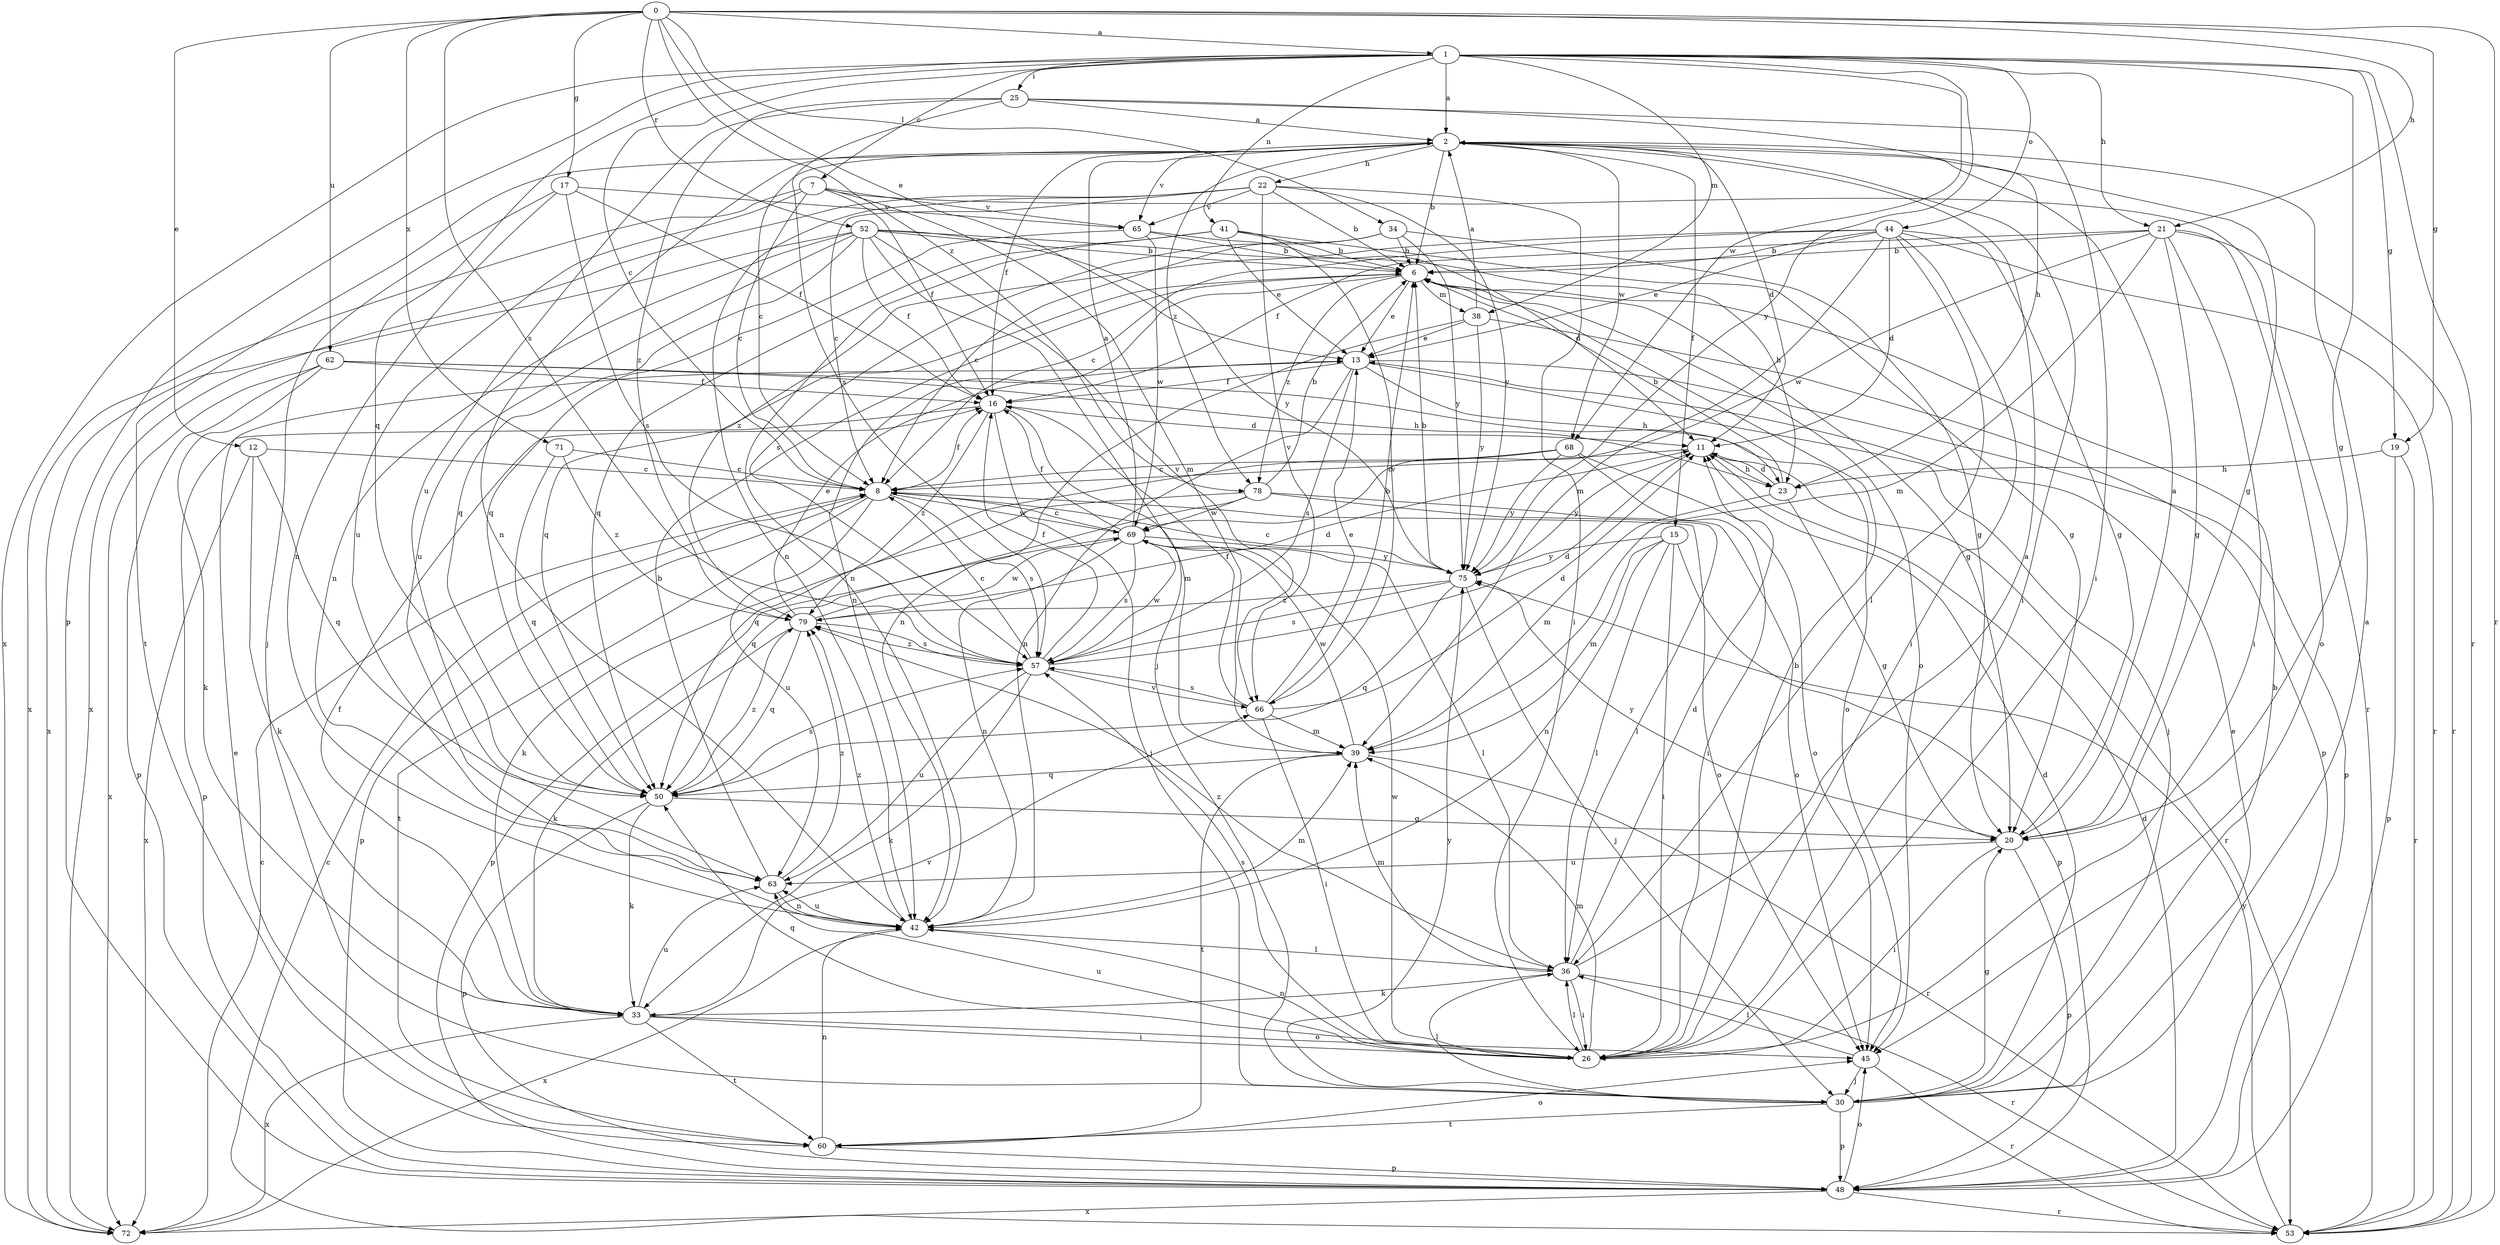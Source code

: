strict digraph  {
0;
1;
2;
6;
7;
8;
11;
12;
13;
15;
16;
17;
19;
20;
21;
22;
23;
25;
26;
30;
33;
34;
36;
38;
39;
41;
42;
44;
45;
48;
50;
52;
53;
57;
60;
62;
63;
65;
66;
68;
69;
71;
72;
75;
78;
79;
0 -> 1  [label=a];
0 -> 12  [label=e];
0 -> 13  [label=e];
0 -> 17  [label=g];
0 -> 19  [label=g];
0 -> 21  [label=h];
0 -> 34  [label=l];
0 -> 52  [label=r];
0 -> 53  [label=r];
0 -> 57  [label=s];
0 -> 62  [label=u];
0 -> 71  [label=x];
0 -> 78  [label=z];
1 -> 2  [label=a];
1 -> 7  [label=c];
1 -> 8  [label=c];
1 -> 19  [label=g];
1 -> 20  [label=g];
1 -> 21  [label=h];
1 -> 25  [label=i];
1 -> 38  [label=m];
1 -> 41  [label=n];
1 -> 44  [label=o];
1 -> 48  [label=p];
1 -> 50  [label=q];
1 -> 53  [label=r];
1 -> 68  [label=w];
1 -> 72  [label=x];
1 -> 75  [label=y];
2 -> 6  [label=b];
2 -> 8  [label=c];
2 -> 11  [label=d];
2 -> 15  [label=f];
2 -> 16  [label=f];
2 -> 20  [label=g];
2 -> 22  [label=h];
2 -> 26  [label=i];
2 -> 42  [label=n];
2 -> 60  [label=t];
2 -> 65  [label=v];
2 -> 68  [label=w];
2 -> 78  [label=z];
6 -> 13  [label=e];
6 -> 20  [label=g];
6 -> 38  [label=m];
6 -> 42  [label=n];
6 -> 45  [label=o];
6 -> 50  [label=q];
6 -> 78  [label=z];
7 -> 8  [label=c];
7 -> 16  [label=f];
7 -> 39  [label=m];
7 -> 53  [label=r];
7 -> 63  [label=u];
7 -> 65  [label=v];
7 -> 72  [label=x];
8 -> 16  [label=f];
8 -> 45  [label=o];
8 -> 48  [label=p];
8 -> 57  [label=s];
8 -> 60  [label=t];
8 -> 63  [label=u];
8 -> 69  [label=w];
11 -> 8  [label=c];
11 -> 23  [label=h];
11 -> 53  [label=r];
11 -> 75  [label=y];
12 -> 8  [label=c];
12 -> 33  [label=k];
12 -> 50  [label=q];
12 -> 72  [label=x];
13 -> 16  [label=f];
13 -> 23  [label=h];
13 -> 30  [label=j];
13 -> 42  [label=n];
13 -> 48  [label=p];
13 -> 57  [label=s];
15 -> 26  [label=i];
15 -> 36  [label=l];
15 -> 39  [label=m];
15 -> 42  [label=n];
15 -> 48  [label=p];
15 -> 75  [label=y];
16 -> 11  [label=d];
16 -> 30  [label=j];
16 -> 39  [label=m];
16 -> 48  [label=p];
16 -> 79  [label=z];
17 -> 16  [label=f];
17 -> 30  [label=j];
17 -> 42  [label=n];
17 -> 57  [label=s];
17 -> 65  [label=v];
19 -> 23  [label=h];
19 -> 48  [label=p];
19 -> 53  [label=r];
20 -> 2  [label=a];
20 -> 26  [label=i];
20 -> 48  [label=p];
20 -> 63  [label=u];
20 -> 75  [label=y];
21 -> 6  [label=b];
21 -> 16  [label=f];
21 -> 20  [label=g];
21 -> 26  [label=i];
21 -> 39  [label=m];
21 -> 45  [label=o];
21 -> 53  [label=r];
21 -> 69  [label=w];
22 -> 6  [label=b];
22 -> 8  [label=c];
22 -> 26  [label=i];
22 -> 42  [label=n];
22 -> 65  [label=v];
22 -> 66  [label=v];
22 -> 72  [label=x];
22 -> 75  [label=y];
23 -> 6  [label=b];
23 -> 11  [label=d];
23 -> 20  [label=g];
23 -> 39  [label=m];
25 -> 2  [label=a];
25 -> 23  [label=h];
25 -> 26  [label=i];
25 -> 57  [label=s];
25 -> 63  [label=u];
25 -> 79  [label=z];
26 -> 6  [label=b];
26 -> 36  [label=l];
26 -> 39  [label=m];
26 -> 42  [label=n];
26 -> 50  [label=q];
26 -> 57  [label=s];
26 -> 63  [label=u];
26 -> 69  [label=w];
30 -> 2  [label=a];
30 -> 6  [label=b];
30 -> 11  [label=d];
30 -> 13  [label=e];
30 -> 20  [label=g];
30 -> 36  [label=l];
30 -> 48  [label=p];
30 -> 60  [label=t];
30 -> 75  [label=y];
33 -> 16  [label=f];
33 -> 26  [label=i];
33 -> 45  [label=o];
33 -> 60  [label=t];
33 -> 63  [label=u];
33 -> 66  [label=v];
33 -> 72  [label=x];
34 -> 6  [label=b];
34 -> 8  [label=c];
34 -> 20  [label=g];
34 -> 57  [label=s];
34 -> 75  [label=y];
36 -> 2  [label=a];
36 -> 11  [label=d];
36 -> 26  [label=i];
36 -> 33  [label=k];
36 -> 39  [label=m];
36 -> 53  [label=r];
36 -> 79  [label=z];
38 -> 2  [label=a];
38 -> 13  [label=e];
38 -> 42  [label=n];
38 -> 48  [label=p];
38 -> 75  [label=y];
39 -> 50  [label=q];
39 -> 53  [label=r];
39 -> 60  [label=t];
39 -> 69  [label=w];
41 -> 6  [label=b];
41 -> 13  [label=e];
41 -> 20  [label=g];
41 -> 42  [label=n];
41 -> 50  [label=q];
41 -> 66  [label=v];
42 -> 36  [label=l];
42 -> 39  [label=m];
42 -> 63  [label=u];
42 -> 72  [label=x];
42 -> 79  [label=z];
44 -> 6  [label=b];
44 -> 8  [label=c];
44 -> 11  [label=d];
44 -> 13  [label=e];
44 -> 20  [label=g];
44 -> 26  [label=i];
44 -> 36  [label=l];
44 -> 39  [label=m];
44 -> 53  [label=r];
44 -> 79  [label=z];
45 -> 30  [label=j];
45 -> 36  [label=l];
45 -> 53  [label=r];
48 -> 11  [label=d];
48 -> 45  [label=o];
48 -> 53  [label=r];
48 -> 72  [label=x];
50 -> 20  [label=g];
50 -> 33  [label=k];
50 -> 48  [label=p];
50 -> 57  [label=s];
50 -> 79  [label=z];
52 -> 6  [label=b];
52 -> 16  [label=f];
52 -> 23  [label=h];
52 -> 30  [label=j];
52 -> 42  [label=n];
52 -> 50  [label=q];
52 -> 63  [label=u];
52 -> 66  [label=v];
52 -> 72  [label=x];
52 -> 75  [label=y];
53 -> 8  [label=c];
53 -> 75  [label=y];
57 -> 8  [label=c];
57 -> 11  [label=d];
57 -> 16  [label=f];
57 -> 33  [label=k];
57 -> 63  [label=u];
57 -> 66  [label=v];
57 -> 69  [label=w];
57 -> 79  [label=z];
60 -> 13  [label=e];
60 -> 42  [label=n];
60 -> 45  [label=o];
60 -> 48  [label=p];
62 -> 16  [label=f];
62 -> 23  [label=h];
62 -> 33  [label=k];
62 -> 45  [label=o];
62 -> 48  [label=p];
62 -> 72  [label=x];
63 -> 6  [label=b];
63 -> 42  [label=n];
63 -> 79  [label=z];
65 -> 6  [label=b];
65 -> 11  [label=d];
65 -> 50  [label=q];
65 -> 69  [label=w];
66 -> 6  [label=b];
66 -> 11  [label=d];
66 -> 13  [label=e];
66 -> 16  [label=f];
66 -> 26  [label=i];
66 -> 39  [label=m];
66 -> 57  [label=s];
68 -> 8  [label=c];
68 -> 26  [label=i];
68 -> 45  [label=o];
68 -> 50  [label=q];
68 -> 75  [label=y];
69 -> 2  [label=a];
69 -> 8  [label=c];
69 -> 16  [label=f];
69 -> 36  [label=l];
69 -> 42  [label=n];
69 -> 48  [label=p];
69 -> 57  [label=s];
69 -> 75  [label=y];
71 -> 8  [label=c];
71 -> 50  [label=q];
71 -> 79  [label=z];
72 -> 8  [label=c];
75 -> 6  [label=b];
75 -> 8  [label=c];
75 -> 30  [label=j];
75 -> 50  [label=q];
75 -> 57  [label=s];
75 -> 79  [label=z];
78 -> 6  [label=b];
78 -> 33  [label=k];
78 -> 36  [label=l];
78 -> 45  [label=o];
78 -> 50  [label=q];
78 -> 69  [label=w];
79 -> 11  [label=d];
79 -> 13  [label=e];
79 -> 33  [label=k];
79 -> 50  [label=q];
79 -> 57  [label=s];
79 -> 69  [label=w];
}
